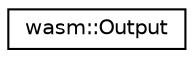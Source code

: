 digraph "Graphical Class Hierarchy"
{
  edge [fontname="Helvetica",fontsize="10",labelfontname="Helvetica",labelfontsize="10"];
  node [fontname="Helvetica",fontsize="10",shape=record];
  rankdir="LR";
  Node0 [label="wasm::Output",height=0.2,width=0.4,color="black", fillcolor="white", style="filled",URL="$classwasm_1_1_output.html"];
}
